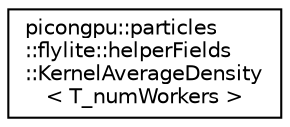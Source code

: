 digraph "Graphical Class Hierarchy"
{
 // LATEX_PDF_SIZE
  edge [fontname="Helvetica",fontsize="10",labelfontname="Helvetica",labelfontsize="10"];
  node [fontname="Helvetica",fontsize="10",shape=record];
  rankdir="LR";
  Node0 [label="picongpu::particles\l::flylite::helperFields\l::KernelAverageDensity\l\< T_numWorkers \>",height=0.2,width=0.4,color="black", fillcolor="white", style="filled",URL="$structpicongpu_1_1particles_1_1flylite_1_1helper_fields_1_1_kernel_average_density.html",tooltip="Average a FieldTmp density to a smaller resolution."];
}
